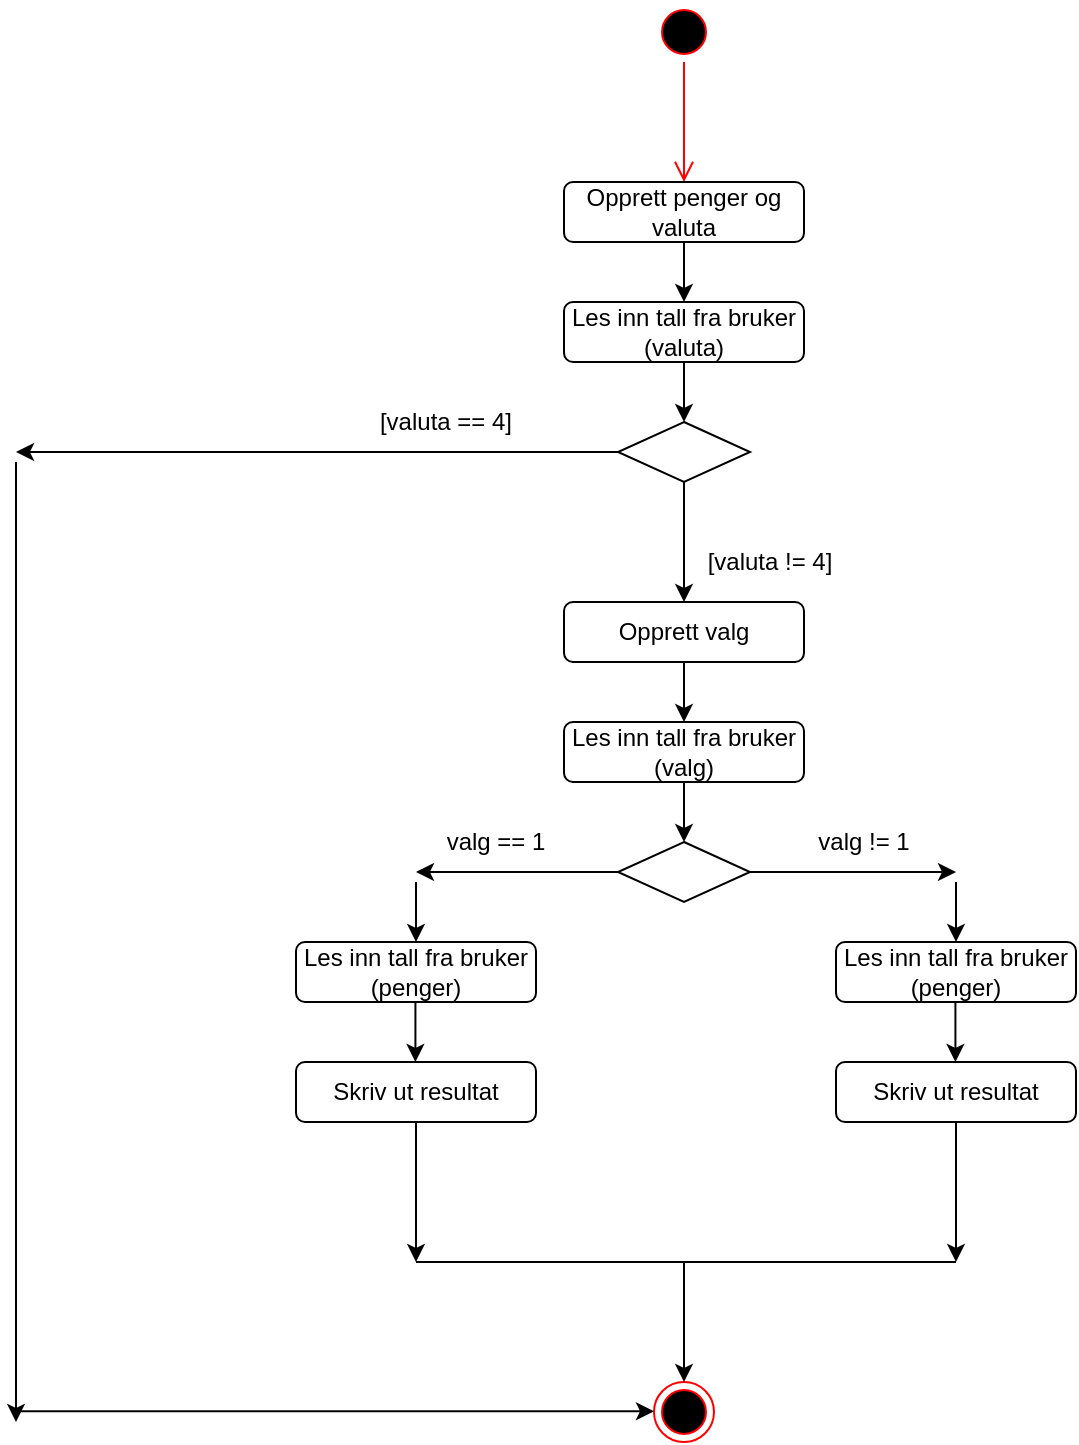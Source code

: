 <mxfile version="15.2.9" type="device"><diagram id="C5RBs43oDa-KdzZeNtuy" name="Page-1"><mxGraphModel dx="1385" dy="635" grid="1" gridSize="10" guides="1" tooltips="1" connect="1" arrows="1" fold="1" page="1" pageScale="1" pageWidth="827" pageHeight="1169" math="0" shadow="0"><root><mxCell id="WIyWlLk6GJQsqaUBKTNV-0"/><mxCell id="WIyWlLk6GJQsqaUBKTNV-1" parent="WIyWlLk6GJQsqaUBKTNV-0"/><mxCell id="Z-l3k2bhh-YAT7Fq8_1B-0" value="" style="ellipse;html=1;shape=startState;fillColor=#000000;strokeColor=#ff0000;" vertex="1" parent="WIyWlLk6GJQsqaUBKTNV-1"><mxGeometry x="399" y="10" width="30" height="30" as="geometry"/></mxCell><mxCell id="Z-l3k2bhh-YAT7Fq8_1B-1" value="" style="edgeStyle=orthogonalEdgeStyle;html=1;verticalAlign=bottom;endArrow=open;endSize=8;strokeColor=#ff0000;" edge="1" source="Z-l3k2bhh-YAT7Fq8_1B-0" parent="WIyWlLk6GJQsqaUBKTNV-1"><mxGeometry relative="1" as="geometry"><mxPoint x="414" y="100" as="targetPoint"/></mxGeometry></mxCell><mxCell id="Z-l3k2bhh-YAT7Fq8_1B-2" value="" style="ellipse;html=1;shape=endState;fillColor=#000000;strokeColor=#ff0000;" vertex="1" parent="WIyWlLk6GJQsqaUBKTNV-1"><mxGeometry x="399" y="700" width="30" height="30" as="geometry"/></mxCell><mxCell id="Z-l3k2bhh-YAT7Fq8_1B-3" value="Opprett penger og valuta" style="rounded=1;whiteSpace=wrap;html=1;" vertex="1" parent="WIyWlLk6GJQsqaUBKTNV-1"><mxGeometry x="354" y="100" width="120" height="30" as="geometry"/></mxCell><mxCell id="Z-l3k2bhh-YAT7Fq8_1B-4" value="" style="endArrow=classic;html=1;exitX=0.5;exitY=1;exitDx=0;exitDy=0;" edge="1" parent="WIyWlLk6GJQsqaUBKTNV-1" source="Z-l3k2bhh-YAT7Fq8_1B-3"><mxGeometry width="50" height="50" relative="1" as="geometry"><mxPoint x="350" y="350" as="sourcePoint"/><mxPoint x="414" y="160" as="targetPoint"/></mxGeometry></mxCell><mxCell id="Z-l3k2bhh-YAT7Fq8_1B-5" value="Les inn tall fra bruker (valuta)" style="rounded=1;whiteSpace=wrap;html=1;" vertex="1" parent="WIyWlLk6GJQsqaUBKTNV-1"><mxGeometry x="354" y="160" width="120" height="30" as="geometry"/></mxCell><mxCell id="Z-l3k2bhh-YAT7Fq8_1B-6" value="" style="rhombus;whiteSpace=wrap;html=1;" vertex="1" parent="WIyWlLk6GJQsqaUBKTNV-1"><mxGeometry x="381" y="220" width="66" height="30" as="geometry"/></mxCell><mxCell id="Z-l3k2bhh-YAT7Fq8_1B-7" value="" style="endArrow=classic;html=1;exitX=0.5;exitY=1;exitDx=0;exitDy=0;entryX=0.5;entryY=0;entryDx=0;entryDy=0;" edge="1" parent="WIyWlLk6GJQsqaUBKTNV-1" source="Z-l3k2bhh-YAT7Fq8_1B-5" target="Z-l3k2bhh-YAT7Fq8_1B-6"><mxGeometry width="50" height="50" relative="1" as="geometry"><mxPoint x="350" y="350" as="sourcePoint"/><mxPoint x="400" y="300" as="targetPoint"/></mxGeometry></mxCell><mxCell id="Z-l3k2bhh-YAT7Fq8_1B-8" value="" style="endArrow=classic;html=1;" edge="1" parent="WIyWlLk6GJQsqaUBKTNV-1"><mxGeometry width="50" height="50" relative="1" as="geometry"><mxPoint x="80" y="714.66" as="sourcePoint"/><mxPoint x="399" y="714.66" as="targetPoint"/></mxGeometry></mxCell><mxCell id="Z-l3k2bhh-YAT7Fq8_1B-9" value="" style="endArrow=classic;html=1;exitX=0;exitY=0.5;exitDx=0;exitDy=0;" edge="1" parent="WIyWlLk6GJQsqaUBKTNV-1" source="Z-l3k2bhh-YAT7Fq8_1B-6"><mxGeometry width="50" height="50" relative="1" as="geometry"><mxPoint x="500" y="410" as="sourcePoint"/><mxPoint x="80" y="235" as="targetPoint"/></mxGeometry></mxCell><mxCell id="Z-l3k2bhh-YAT7Fq8_1B-10" value="" style="endArrow=classic;html=1;" edge="1" parent="WIyWlLk6GJQsqaUBKTNV-1"><mxGeometry width="50" height="50" relative="1" as="geometry"><mxPoint x="80" y="240" as="sourcePoint"/><mxPoint x="80" y="720" as="targetPoint"/></mxGeometry></mxCell><mxCell id="Z-l3k2bhh-YAT7Fq8_1B-11" value="[valuta == 4]" style="text;html=1;strokeColor=none;fillColor=none;align=center;verticalAlign=middle;whiteSpace=wrap;rounded=0;" vertex="1" parent="WIyWlLk6GJQsqaUBKTNV-1"><mxGeometry x="260" y="210" width="70" height="20" as="geometry"/></mxCell><mxCell id="Z-l3k2bhh-YAT7Fq8_1B-13" value="" style="endArrow=classic;html=1;exitX=0.5;exitY=1;exitDx=0;exitDy=0;entryX=0.5;entryY=0;entryDx=0;entryDy=0;" edge="1" parent="WIyWlLk6GJQsqaUBKTNV-1" source="Z-l3k2bhh-YAT7Fq8_1B-6"><mxGeometry width="50" height="50" relative="1" as="geometry"><mxPoint x="390" y="340" as="sourcePoint"/><mxPoint x="414" y="310" as="targetPoint"/></mxGeometry></mxCell><mxCell id="Z-l3k2bhh-YAT7Fq8_1B-14" value="[valuta != 4]" style="text;html=1;strokeColor=none;fillColor=none;align=center;verticalAlign=middle;whiteSpace=wrap;rounded=0;" vertex="1" parent="WIyWlLk6GJQsqaUBKTNV-1"><mxGeometry x="414" y="280" width="86" height="20" as="geometry"/></mxCell><mxCell id="Z-l3k2bhh-YAT7Fq8_1B-15" value="Opprett valg" style="rounded=1;whiteSpace=wrap;html=1;" vertex="1" parent="WIyWlLk6GJQsqaUBKTNV-1"><mxGeometry x="354" y="310" width="120" height="30" as="geometry"/></mxCell><mxCell id="Z-l3k2bhh-YAT7Fq8_1B-17" value="" style="endArrow=classic;html=1;exitX=0.5;exitY=1;exitDx=0;exitDy=0;" edge="1" parent="WIyWlLk6GJQsqaUBKTNV-1" source="Z-l3k2bhh-YAT7Fq8_1B-15"><mxGeometry width="50" height="50" relative="1" as="geometry"><mxPoint x="390" y="360" as="sourcePoint"/><mxPoint x="414" y="370" as="targetPoint"/></mxGeometry></mxCell><mxCell id="Z-l3k2bhh-YAT7Fq8_1B-19" value="Les inn tall fra bruker (valg)" style="rounded=1;whiteSpace=wrap;html=1;" vertex="1" parent="WIyWlLk6GJQsqaUBKTNV-1"><mxGeometry x="354" y="370" width="120" height="30" as="geometry"/></mxCell><mxCell id="Z-l3k2bhh-YAT7Fq8_1B-20" value="" style="rhombus;whiteSpace=wrap;html=1;" vertex="1" parent="WIyWlLk6GJQsqaUBKTNV-1"><mxGeometry x="381" y="430" width="66" height="30" as="geometry"/></mxCell><mxCell id="Z-l3k2bhh-YAT7Fq8_1B-21" value="" style="endArrow=classic;html=1;exitX=0.5;exitY=1;exitDx=0;exitDy=0;entryX=0.5;entryY=0;entryDx=0;entryDy=0;" edge="1" parent="WIyWlLk6GJQsqaUBKTNV-1" target="Z-l3k2bhh-YAT7Fq8_1B-20"><mxGeometry width="50" height="50" relative="1" as="geometry"><mxPoint x="414" y="400" as="sourcePoint"/><mxPoint x="400" y="510" as="targetPoint"/></mxGeometry></mxCell><mxCell id="Z-l3k2bhh-YAT7Fq8_1B-22" value="Les inn tall fra bruker (penger)" style="rounded=1;whiteSpace=wrap;html=1;" vertex="1" parent="WIyWlLk6GJQsqaUBKTNV-1"><mxGeometry x="490" y="480" width="120" height="30" as="geometry"/></mxCell><mxCell id="Z-l3k2bhh-YAT7Fq8_1B-23" value="Les inn tall fra bruker (penger)" style="rounded=1;whiteSpace=wrap;html=1;" vertex="1" parent="WIyWlLk6GJQsqaUBKTNV-1"><mxGeometry x="220" y="480" width="120" height="30" as="geometry"/></mxCell><mxCell id="Z-l3k2bhh-YAT7Fq8_1B-24" style="edgeStyle=orthogonalEdgeStyle;rounded=0;orthogonalLoop=1;jettySize=auto;html=1;exitX=0.5;exitY=1;exitDx=0;exitDy=0;" edge="1" parent="WIyWlLk6GJQsqaUBKTNV-1" source="Z-l3k2bhh-YAT7Fq8_1B-23" target="Z-l3k2bhh-YAT7Fq8_1B-23"><mxGeometry relative="1" as="geometry"/></mxCell><mxCell id="Z-l3k2bhh-YAT7Fq8_1B-25" value="" style="endArrow=classic;html=1;exitX=1;exitY=0.5;exitDx=0;exitDy=0;" edge="1" parent="WIyWlLk6GJQsqaUBKTNV-1" source="Z-l3k2bhh-YAT7Fq8_1B-20"><mxGeometry width="50" height="50" relative="1" as="geometry"><mxPoint x="460" y="540" as="sourcePoint"/><mxPoint x="550" y="445" as="targetPoint"/></mxGeometry></mxCell><mxCell id="Z-l3k2bhh-YAT7Fq8_1B-26" value="" style="endArrow=classic;html=1;entryX=0.5;entryY=0;entryDx=0;entryDy=0;" edge="1" parent="WIyWlLk6GJQsqaUBKTNV-1" target="Z-l3k2bhh-YAT7Fq8_1B-22"><mxGeometry width="50" height="50" relative="1" as="geometry"><mxPoint x="550" y="450" as="sourcePoint"/><mxPoint x="510" y="490" as="targetPoint"/></mxGeometry></mxCell><mxCell id="Z-l3k2bhh-YAT7Fq8_1B-27" value="" style="endArrow=classic;html=1;exitX=0;exitY=0.5;exitDx=0;exitDy=0;" edge="1" parent="WIyWlLk6GJQsqaUBKTNV-1" source="Z-l3k2bhh-YAT7Fq8_1B-20"><mxGeometry width="50" height="50" relative="1" as="geometry"><mxPoint x="460" y="540" as="sourcePoint"/><mxPoint x="280" y="445" as="targetPoint"/></mxGeometry></mxCell><mxCell id="Z-l3k2bhh-YAT7Fq8_1B-28" value="" style="endArrow=classic;html=1;entryX=0.5;entryY=0;entryDx=0;entryDy=0;" edge="1" parent="WIyWlLk6GJQsqaUBKTNV-1" target="Z-l3k2bhh-YAT7Fq8_1B-23"><mxGeometry width="50" height="50" relative="1" as="geometry"><mxPoint x="280" y="450" as="sourcePoint"/><mxPoint x="510" y="490" as="targetPoint"/></mxGeometry></mxCell><mxCell id="Z-l3k2bhh-YAT7Fq8_1B-29" value="Skriv ut resultat" style="rounded=1;whiteSpace=wrap;html=1;" vertex="1" parent="WIyWlLk6GJQsqaUBKTNV-1"><mxGeometry x="220" y="540" width="120" height="30" as="geometry"/></mxCell><mxCell id="Z-l3k2bhh-YAT7Fq8_1B-30" value="Skriv ut resultat" style="rounded=1;whiteSpace=wrap;html=1;" vertex="1" parent="WIyWlLk6GJQsqaUBKTNV-1"><mxGeometry x="490" y="540" width="120" height="30" as="geometry"/></mxCell><mxCell id="Z-l3k2bhh-YAT7Fq8_1B-31" value="" style="endArrow=classic;html=1;entryX=0.5;entryY=0;entryDx=0;entryDy=0;" edge="1" parent="WIyWlLk6GJQsqaUBKTNV-1"><mxGeometry width="50" height="50" relative="1" as="geometry"><mxPoint x="549.71" y="510" as="sourcePoint"/><mxPoint x="549.71" y="540" as="targetPoint"/></mxGeometry></mxCell><mxCell id="Z-l3k2bhh-YAT7Fq8_1B-32" value="" style="endArrow=classic;html=1;entryX=0.5;entryY=0;entryDx=0;entryDy=0;" edge="1" parent="WIyWlLk6GJQsqaUBKTNV-1"><mxGeometry width="50" height="50" relative="1" as="geometry"><mxPoint x="279.71" y="510" as="sourcePoint"/><mxPoint x="279.71" y="540" as="targetPoint"/></mxGeometry></mxCell><mxCell id="Z-l3k2bhh-YAT7Fq8_1B-33" value="" style="endArrow=classic;html=1;exitX=0.5;exitY=1;exitDx=0;exitDy=0;" edge="1" parent="WIyWlLk6GJQsqaUBKTNV-1" source="Z-l3k2bhh-YAT7Fq8_1B-30"><mxGeometry width="50" height="50" relative="1" as="geometry"><mxPoint x="460" y="600" as="sourcePoint"/><mxPoint x="550" y="640" as="targetPoint"/></mxGeometry></mxCell><mxCell id="Z-l3k2bhh-YAT7Fq8_1B-34" value="" style="endArrow=classic;html=1;exitX=0.5;exitY=1;exitDx=0;exitDy=0;" edge="1" parent="WIyWlLk6GJQsqaUBKTNV-1" source="Z-l3k2bhh-YAT7Fq8_1B-29"><mxGeometry width="50" height="50" relative="1" as="geometry"><mxPoint x="460" y="600" as="sourcePoint"/><mxPoint x="280" y="640" as="targetPoint"/></mxGeometry></mxCell><mxCell id="Z-l3k2bhh-YAT7Fq8_1B-35" value="" style="endArrow=none;html=1;" edge="1" parent="WIyWlLk6GJQsqaUBKTNV-1"><mxGeometry width="50" height="50" relative="1" as="geometry"><mxPoint x="280" y="640" as="sourcePoint"/><mxPoint x="550" y="640" as="targetPoint"/></mxGeometry></mxCell><mxCell id="Z-l3k2bhh-YAT7Fq8_1B-36" value="" style="endArrow=classic;html=1;entryX=0.5;entryY=0;entryDx=0;entryDy=0;" edge="1" parent="WIyWlLk6GJQsqaUBKTNV-1" target="Z-l3k2bhh-YAT7Fq8_1B-2"><mxGeometry width="50" height="50" relative="1" as="geometry"><mxPoint x="414" y="640" as="sourcePoint"/><mxPoint x="510" y="550" as="targetPoint"/></mxGeometry></mxCell><mxCell id="Z-l3k2bhh-YAT7Fq8_1B-37" value="valg == 1" style="text;html=1;strokeColor=none;fillColor=none;align=center;verticalAlign=middle;whiteSpace=wrap;rounded=0;" vertex="1" parent="WIyWlLk6GJQsqaUBKTNV-1"><mxGeometry x="290" y="420" width="60" height="20" as="geometry"/></mxCell><mxCell id="Z-l3k2bhh-YAT7Fq8_1B-38" value="valg != 1" style="text;html=1;strokeColor=none;fillColor=none;align=center;verticalAlign=middle;whiteSpace=wrap;rounded=0;" vertex="1" parent="WIyWlLk6GJQsqaUBKTNV-1"><mxGeometry x="474" y="420" width="60" height="20" as="geometry"/></mxCell></root></mxGraphModel></diagram></mxfile>